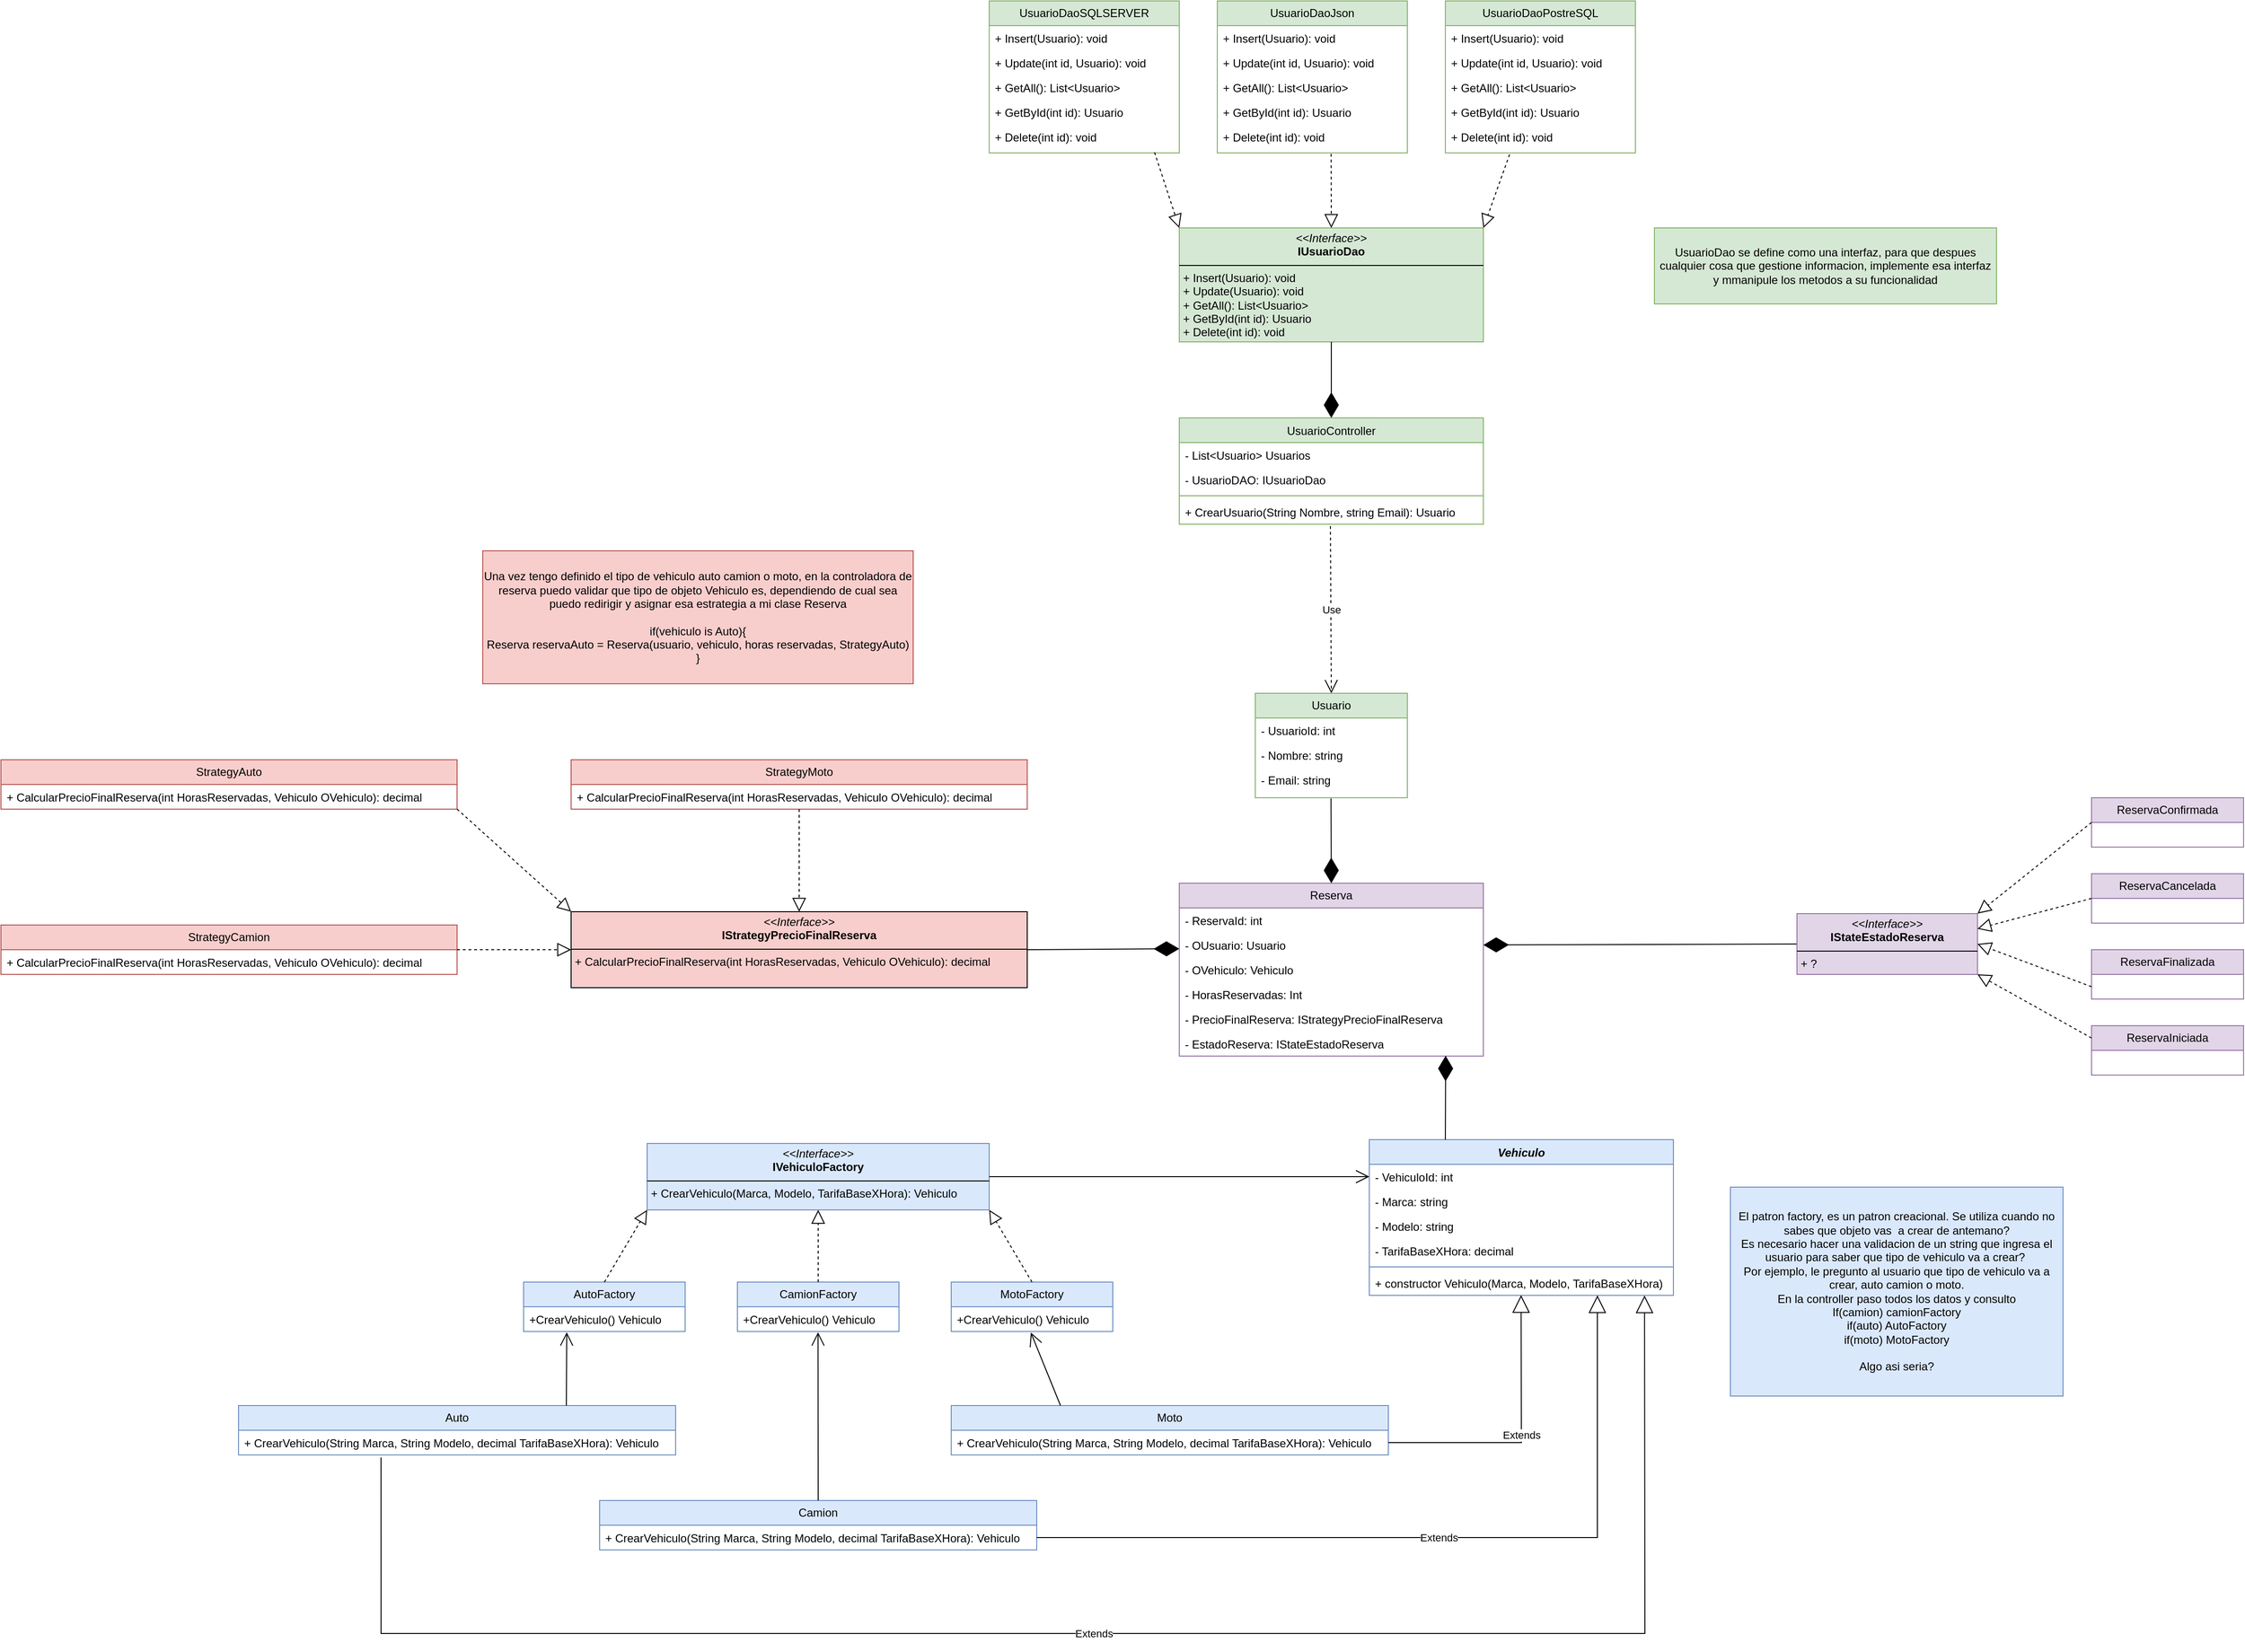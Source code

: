 <mxfile version="24.7.16">
  <diagram id="C5RBs43oDa-KdzZeNtuy" name="Page-1">
    <mxGraphModel dx="2967" dy="1873" grid="1" gridSize="10" guides="1" tooltips="1" connect="1" arrows="1" fold="1" page="1" pageScale="1" pageWidth="827" pageHeight="1169" math="0" shadow="0">
      <root>
        <mxCell id="WIyWlLk6GJQsqaUBKTNV-0" />
        <mxCell id="WIyWlLk6GJQsqaUBKTNV-1" parent="WIyWlLk6GJQsqaUBKTNV-0" />
        <mxCell id="m4PaVz9kTDVC2fhNwPpV-0" value="Usuario" style="swimlane;fontStyle=0;childLayout=stackLayout;horizontal=1;startSize=26;fillColor=#d5e8d4;horizontalStack=0;resizeParent=1;resizeParentMax=0;resizeLast=0;collapsible=1;marginBottom=0;whiteSpace=wrap;html=1;strokeColor=#82b366;" parent="WIyWlLk6GJQsqaUBKTNV-1" vertex="1">
          <mxGeometry x="400" y="90" width="160" height="110" as="geometry" />
        </mxCell>
        <mxCell id="m4PaVz9kTDVC2fhNwPpV-1" value="- UsuarioId: int" style="text;strokeColor=none;fillColor=none;align=left;verticalAlign=top;spacingLeft=4;spacingRight=4;overflow=hidden;rotatable=0;points=[[0,0.5],[1,0.5]];portConstraint=eastwest;whiteSpace=wrap;html=1;" parent="m4PaVz9kTDVC2fhNwPpV-0" vertex="1">
          <mxGeometry y="26" width="160" height="26" as="geometry" />
        </mxCell>
        <mxCell id="m4PaVz9kTDVC2fhNwPpV-2" value="- Nombre: string" style="text;strokeColor=none;fillColor=none;align=left;verticalAlign=top;spacingLeft=4;spacingRight=4;overflow=hidden;rotatable=0;points=[[0,0.5],[1,0.5]];portConstraint=eastwest;whiteSpace=wrap;html=1;" parent="m4PaVz9kTDVC2fhNwPpV-0" vertex="1">
          <mxGeometry y="52" width="160" height="26" as="geometry" />
        </mxCell>
        <mxCell id="m4PaVz9kTDVC2fhNwPpV-3" value="- Email: string" style="text;strokeColor=none;fillColor=none;align=left;verticalAlign=top;spacingLeft=4;spacingRight=4;overflow=hidden;rotatable=0;points=[[0,0.5],[1,0.5]];portConstraint=eastwest;whiteSpace=wrap;html=1;" parent="m4PaVz9kTDVC2fhNwPpV-0" vertex="1">
          <mxGeometry y="78" width="160" height="32" as="geometry" />
        </mxCell>
        <mxCell id="m4PaVz9kTDVC2fhNwPpV-4" value="Reserva" style="swimlane;fontStyle=0;childLayout=stackLayout;horizontal=1;startSize=26;fillColor=#e1d5e7;horizontalStack=0;resizeParent=1;resizeParentMax=0;resizeLast=0;collapsible=1;marginBottom=0;whiteSpace=wrap;html=1;strokeColor=#9673a6;" parent="WIyWlLk6GJQsqaUBKTNV-1" vertex="1">
          <mxGeometry x="320" y="290" width="320" height="182" as="geometry" />
        </mxCell>
        <mxCell id="m4PaVz9kTDVC2fhNwPpV-5" value="- ReservaId: int" style="text;strokeColor=none;fillColor=none;align=left;verticalAlign=top;spacingLeft=4;spacingRight=4;overflow=hidden;rotatable=0;points=[[0,0.5],[1,0.5]];portConstraint=eastwest;whiteSpace=wrap;html=1;" parent="m4PaVz9kTDVC2fhNwPpV-4" vertex="1">
          <mxGeometry y="26" width="320" height="26" as="geometry" />
        </mxCell>
        <mxCell id="m4PaVz9kTDVC2fhNwPpV-7" value="- OUsuario: Usuario" style="text;strokeColor=none;fillColor=none;align=left;verticalAlign=top;spacingLeft=4;spacingRight=4;overflow=hidden;rotatable=0;points=[[0,0.5],[1,0.5]];portConstraint=eastwest;whiteSpace=wrap;html=1;" parent="m4PaVz9kTDVC2fhNwPpV-4" vertex="1">
          <mxGeometry y="52" width="320" height="26" as="geometry" />
        </mxCell>
        <mxCell id="m4PaVz9kTDVC2fhNwPpV-6" value="- OVehiculo: Vehiculo" style="text;strokeColor=none;fillColor=none;align=left;verticalAlign=top;spacingLeft=4;spacingRight=4;overflow=hidden;rotatable=0;points=[[0,0.5],[1,0.5]];portConstraint=eastwest;whiteSpace=wrap;html=1;" parent="m4PaVz9kTDVC2fhNwPpV-4" vertex="1">
          <mxGeometry y="78" width="320" height="26" as="geometry" />
        </mxCell>
        <mxCell id="m4PaVz9kTDVC2fhNwPpV-25" value="- HorasReservadas: Int" style="text;strokeColor=none;fillColor=none;align=left;verticalAlign=top;spacingLeft=4;spacingRight=4;overflow=hidden;rotatable=0;points=[[0,0.5],[1,0.5]];portConstraint=eastwest;whiteSpace=wrap;html=1;" parent="m4PaVz9kTDVC2fhNwPpV-4" vertex="1">
          <mxGeometry y="104" width="320" height="26" as="geometry" />
        </mxCell>
        <mxCell id="m4PaVz9kTDVC2fhNwPpV-8" value="- PrecioFinalReserva: IStrategyPrecioFinalReserva" style="text;strokeColor=none;fillColor=none;align=left;verticalAlign=top;spacingLeft=4;spacingRight=4;overflow=hidden;rotatable=0;points=[[0,0.5],[1,0.5]];portConstraint=eastwest;whiteSpace=wrap;html=1;" parent="m4PaVz9kTDVC2fhNwPpV-4" vertex="1">
          <mxGeometry y="130" width="320" height="26" as="geometry" />
        </mxCell>
        <mxCell id="m4PaVz9kTDVC2fhNwPpV-9" value="- EstadoReserva: IStateEstadoReserva" style="text;strokeColor=none;fillColor=none;align=left;verticalAlign=top;spacingLeft=4;spacingRight=4;overflow=hidden;rotatable=0;points=[[0,0.5],[1,0.5]];portConstraint=eastwest;whiteSpace=wrap;html=1;" parent="m4PaVz9kTDVC2fhNwPpV-4" vertex="1">
          <mxGeometry y="156" width="320" height="26" as="geometry" />
        </mxCell>
        <mxCell id="m4PaVz9kTDVC2fhNwPpV-10" value="" style="endArrow=diamondThin;endFill=1;endSize=24;html=1;rounded=0;entryX=0.5;entryY=0;entryDx=0;entryDy=0;exitX=0.498;exitY=1.023;exitDx=0;exitDy=0;exitPerimeter=0;" parent="WIyWlLk6GJQsqaUBKTNV-1" source="m4PaVz9kTDVC2fhNwPpV-3" target="m4PaVz9kTDVC2fhNwPpV-4" edge="1">
          <mxGeometry width="160" relative="1" as="geometry">
            <mxPoint x="130" y="210" as="sourcePoint" />
            <mxPoint x="290" y="210" as="targetPoint" />
          </mxGeometry>
        </mxCell>
        <mxCell id="m4PaVz9kTDVC2fhNwPpV-11" value="&lt;p style=&quot;margin:0px;margin-top:4px;text-align:center;&quot;&gt;&lt;i&gt;&amp;lt;&amp;lt;Interface&amp;gt;&amp;gt;&lt;/i&gt;&lt;br&gt;&lt;b&gt;IStrategyPrecioFinalReserva&lt;/b&gt;&lt;/p&gt;&lt;hr size=&quot;1&quot; style=&quot;border-style:solid;&quot;&gt;&lt;p style=&quot;margin:0px;margin-left:4px;&quot;&gt;+ CalcularPrecioFinalReserva(int HorasReservadas, Vehiculo OVehiculo): decimal&lt;/p&gt;" style="verticalAlign=top;align=left;overflow=fill;html=1;whiteSpace=wrap;fillColor=#F8CECC;strokeColor=default;shadow=0;gradientColor=none;fillStyle=auto;" parent="WIyWlLk6GJQsqaUBKTNV-1" vertex="1">
          <mxGeometry x="-320" y="320" width="480" height="80" as="geometry" />
        </mxCell>
        <mxCell id="m4PaVz9kTDVC2fhNwPpV-12" value="" style="endArrow=diamondThin;endFill=1;endSize=24;html=1;rounded=0;entryX=0;entryY=0.654;entryDx=0;entryDy=0;entryPerimeter=0;exitX=1;exitY=0.5;exitDx=0;exitDy=0;" parent="WIyWlLk6GJQsqaUBKTNV-1" source="m4PaVz9kTDVC2fhNwPpV-11" target="m4PaVz9kTDVC2fhNwPpV-7" edge="1">
          <mxGeometry width="160" relative="1" as="geometry">
            <mxPoint x="170" y="370" as="sourcePoint" />
            <mxPoint x="210" y="355" as="targetPoint" />
          </mxGeometry>
        </mxCell>
        <mxCell id="m4PaVz9kTDVC2fhNwPpV-14" value="StrategyMoto" style="swimlane;fontStyle=0;childLayout=stackLayout;horizontal=1;startSize=26;fillColor=#f8cecc;horizontalStack=0;resizeParent=1;resizeParentMax=0;resizeLast=0;collapsible=1;marginBottom=0;whiteSpace=wrap;html=1;strokeColor=#b85450;" parent="WIyWlLk6GJQsqaUBKTNV-1" vertex="1">
          <mxGeometry x="-320" y="160" width="480" height="52" as="geometry" />
        </mxCell>
        <mxCell id="m4PaVz9kTDVC2fhNwPpV-15" value="+ CalcularPrecioFinalReserva(int HorasReservadas, Vehiculo OVehiculo): decimal" style="text;strokeColor=none;fillColor=none;align=left;verticalAlign=top;spacingLeft=4;spacingRight=4;overflow=hidden;rotatable=0;points=[[0,0.5],[1,0.5]];portConstraint=eastwest;whiteSpace=wrap;html=1;" parent="m4PaVz9kTDVC2fhNwPpV-14" vertex="1">
          <mxGeometry y="26" width="480" height="26" as="geometry" />
        </mxCell>
        <mxCell id="m4PaVz9kTDVC2fhNwPpV-18" value="StrategyAuto" style="swimlane;fontStyle=0;childLayout=stackLayout;horizontal=1;startSize=26;fillColor=#f8cecc;horizontalStack=0;resizeParent=1;resizeParentMax=0;resizeLast=0;collapsible=1;marginBottom=0;whiteSpace=wrap;html=1;strokeColor=#b85450;" parent="WIyWlLk6GJQsqaUBKTNV-1" vertex="1">
          <mxGeometry x="-920" y="160" width="480" height="52" as="geometry" />
        </mxCell>
        <mxCell id="m4PaVz9kTDVC2fhNwPpV-19" value="+ CalcularPrecioFinalReserva(int HorasReservadas, Vehiculo OVehiculo): decimal" style="text;strokeColor=none;fillColor=none;align=left;verticalAlign=top;spacingLeft=4;spacingRight=4;overflow=hidden;rotatable=0;points=[[0,0.5],[1,0.5]];portConstraint=eastwest;whiteSpace=wrap;html=1;" parent="m4PaVz9kTDVC2fhNwPpV-18" vertex="1">
          <mxGeometry y="26" width="480" height="26" as="geometry" />
        </mxCell>
        <mxCell id="m4PaVz9kTDVC2fhNwPpV-20" value="StrategyCamion" style="swimlane;fontStyle=0;childLayout=stackLayout;horizontal=1;startSize=26;fillColor=#f8cecc;horizontalStack=0;resizeParent=1;resizeParentMax=0;resizeLast=0;collapsible=1;marginBottom=0;whiteSpace=wrap;html=1;strokeColor=#b85450;" parent="WIyWlLk6GJQsqaUBKTNV-1" vertex="1">
          <mxGeometry x="-920" y="334" width="480" height="52" as="geometry" />
        </mxCell>
        <mxCell id="m4PaVz9kTDVC2fhNwPpV-21" value="+ CalcularPrecioFinalReserva(int HorasReservadas, Vehiculo OVehiculo): decimal" style="text;strokeColor=none;fillColor=none;align=left;verticalAlign=top;spacingLeft=4;spacingRight=4;overflow=hidden;rotatable=0;points=[[0,0.5],[1,0.5]];portConstraint=eastwest;whiteSpace=wrap;html=1;" parent="m4PaVz9kTDVC2fhNwPpV-20" vertex="1">
          <mxGeometry y="26" width="480" height="26" as="geometry" />
        </mxCell>
        <mxCell id="m4PaVz9kTDVC2fhNwPpV-22" value="" style="endArrow=block;dashed=1;endFill=0;endSize=12;html=1;rounded=0;exitX=1;exitY=0.5;exitDx=0;exitDy=0;entryX=0;entryY=0.5;entryDx=0;entryDy=0;" parent="WIyWlLk6GJQsqaUBKTNV-1" source="m4PaVz9kTDVC2fhNwPpV-20" target="m4PaVz9kTDVC2fhNwPpV-11" edge="1">
          <mxGeometry width="160" relative="1" as="geometry">
            <mxPoint x="-560" y="470" as="sourcePoint" />
            <mxPoint x="-400" y="470" as="targetPoint" />
          </mxGeometry>
        </mxCell>
        <mxCell id="m4PaVz9kTDVC2fhNwPpV-23" value="" style="endArrow=block;dashed=1;endFill=0;endSize=12;html=1;rounded=0;exitX=1;exitY=1;exitDx=0;exitDy=0;entryX=0;entryY=0;entryDx=0;entryDy=0;" parent="WIyWlLk6GJQsqaUBKTNV-1" source="m4PaVz9kTDVC2fhNwPpV-18" target="m4PaVz9kTDVC2fhNwPpV-11" edge="1">
          <mxGeometry width="160" relative="1" as="geometry">
            <mxPoint x="-473" y="250" as="sourcePoint" />
            <mxPoint x="-353" y="250" as="targetPoint" />
          </mxGeometry>
        </mxCell>
        <mxCell id="m4PaVz9kTDVC2fhNwPpV-24" value="" style="endArrow=block;dashed=1;endFill=0;endSize=12;html=1;rounded=0;exitX=0.5;exitY=1;exitDx=0;exitDy=0;entryX=0.5;entryY=0;entryDx=0;entryDy=0;" parent="WIyWlLk6GJQsqaUBKTNV-1" source="m4PaVz9kTDVC2fhNwPpV-14" target="m4PaVz9kTDVC2fhNwPpV-11" edge="1">
          <mxGeometry width="160" relative="1" as="geometry">
            <mxPoint x="-230" y="270" as="sourcePoint" />
            <mxPoint x="-110" y="270" as="targetPoint" />
          </mxGeometry>
        </mxCell>
        <mxCell id="m4PaVz9kTDVC2fhNwPpV-26" value="&lt;i&gt;Vehiculo&lt;/i&gt;" style="swimlane;fontStyle=1;align=center;verticalAlign=top;childLayout=stackLayout;horizontal=1;startSize=26;horizontalStack=0;resizeParent=1;resizeParentMax=0;resizeLast=0;collapsible=1;marginBottom=0;whiteSpace=wrap;html=1;fillColor=#dae8fc;strokeColor=#6c8ebf;" parent="WIyWlLk6GJQsqaUBKTNV-1" vertex="1">
          <mxGeometry x="520" y="560" width="320" height="164" as="geometry" />
        </mxCell>
        <mxCell id="m4PaVz9kTDVC2fhNwPpV-27" value="- VehiculoId: int" style="text;strokeColor=none;fillColor=none;align=left;verticalAlign=top;spacingLeft=4;spacingRight=4;overflow=hidden;rotatable=0;points=[[0,0.5],[1,0.5]];portConstraint=eastwest;whiteSpace=wrap;html=1;" parent="m4PaVz9kTDVC2fhNwPpV-26" vertex="1">
          <mxGeometry y="26" width="320" height="26" as="geometry" />
        </mxCell>
        <mxCell id="m4PaVz9kTDVC2fhNwPpV-30" value="- Marca: string" style="text;strokeColor=none;fillColor=none;align=left;verticalAlign=top;spacingLeft=4;spacingRight=4;overflow=hidden;rotatable=0;points=[[0,0.5],[1,0.5]];portConstraint=eastwest;whiteSpace=wrap;html=1;" parent="m4PaVz9kTDVC2fhNwPpV-26" vertex="1">
          <mxGeometry y="52" width="320" height="26" as="geometry" />
        </mxCell>
        <mxCell id="m4PaVz9kTDVC2fhNwPpV-31" value="- Modelo: string" style="text;strokeColor=none;fillColor=none;align=left;verticalAlign=top;spacingLeft=4;spacingRight=4;overflow=hidden;rotatable=0;points=[[0,0.5],[1,0.5]];portConstraint=eastwest;whiteSpace=wrap;html=1;" parent="m4PaVz9kTDVC2fhNwPpV-26" vertex="1">
          <mxGeometry y="78" width="320" height="26" as="geometry" />
        </mxCell>
        <mxCell id="m4PaVz9kTDVC2fhNwPpV-32" value="- TarifaBaseXHora: decimal" style="text;strokeColor=none;fillColor=none;align=left;verticalAlign=top;spacingLeft=4;spacingRight=4;overflow=hidden;rotatable=0;points=[[0,0.5],[1,0.5]];portConstraint=eastwest;whiteSpace=wrap;html=1;" parent="m4PaVz9kTDVC2fhNwPpV-26" vertex="1">
          <mxGeometry y="104" width="320" height="26" as="geometry" />
        </mxCell>
        <mxCell id="m4PaVz9kTDVC2fhNwPpV-28" value="" style="line;strokeWidth=1;fillColor=none;align=left;verticalAlign=middle;spacingTop=-1;spacingLeft=3;spacingRight=3;rotatable=0;labelPosition=right;points=[];portConstraint=eastwest;strokeColor=inherit;" parent="m4PaVz9kTDVC2fhNwPpV-26" vertex="1">
          <mxGeometry y="130" width="320" height="8" as="geometry" />
        </mxCell>
        <mxCell id="m4PaVz9kTDVC2fhNwPpV-29" value="+ constructor Vehiculo(Marca, Modelo, TarifaBaseXHora)" style="text;strokeColor=none;fillColor=none;align=left;verticalAlign=top;spacingLeft=4;spacingRight=4;overflow=hidden;rotatable=0;points=[[0,0.5],[1,0.5]];portConstraint=eastwest;whiteSpace=wrap;html=1;" parent="m4PaVz9kTDVC2fhNwPpV-26" vertex="1">
          <mxGeometry y="138" width="320" height="26" as="geometry" />
        </mxCell>
        <mxCell id="m4PaVz9kTDVC2fhNwPpV-33" value="&lt;p style=&quot;margin:0px;margin-top:4px;text-align:center;&quot;&gt;&lt;i&gt;&amp;lt;&amp;lt;Interface&amp;gt;&amp;gt;&lt;/i&gt;&lt;br&gt;&lt;b&gt;IVehiculoFactory&lt;/b&gt;&lt;/p&gt;&lt;hr size=&quot;1&quot; style=&quot;border-style:solid;&quot;&gt;&lt;p style=&quot;margin:0px;margin-left:4px;&quot;&gt;&lt;/p&gt;&lt;p style=&quot;margin:0px;margin-left:4px;&quot;&gt;+ CrearVehiculo(Marca, Modelo, TarifaBaseXHora): Vehiculo&lt;/p&gt;" style="verticalAlign=top;align=left;overflow=fill;html=1;whiteSpace=wrap;fillColor=#dae8fc;strokeColor=#6c8ebf;" parent="WIyWlLk6GJQsqaUBKTNV-1" vertex="1">
          <mxGeometry x="-240" y="564" width="360" height="70" as="geometry" />
        </mxCell>
        <mxCell id="m4PaVz9kTDVC2fhNwPpV-34" value="" style="endArrow=open;endFill=1;endSize=12;html=1;rounded=0;exitX=1;exitY=0.5;exitDx=0;exitDy=0;entryX=0;entryY=0.5;entryDx=0;entryDy=0;" parent="WIyWlLk6GJQsqaUBKTNV-1" source="m4PaVz9kTDVC2fhNwPpV-33" target="m4PaVz9kTDVC2fhNwPpV-27" edge="1">
          <mxGeometry width="160" relative="1" as="geometry">
            <mxPoint x="130" y="600" as="sourcePoint" />
            <mxPoint x="290" y="600" as="targetPoint" />
          </mxGeometry>
        </mxCell>
        <mxCell id="m4PaVz9kTDVC2fhNwPpV-35" value="AutoFactory" style="swimlane;fontStyle=0;childLayout=stackLayout;horizontal=1;startSize=26;fillColor=#dae8fc;horizontalStack=0;resizeParent=1;resizeParentMax=0;resizeLast=0;collapsible=1;marginBottom=0;whiteSpace=wrap;html=1;strokeColor=#6c8ebf;" parent="WIyWlLk6GJQsqaUBKTNV-1" vertex="1">
          <mxGeometry x="-370" y="710" width="170" height="52" as="geometry" />
        </mxCell>
        <mxCell id="m4PaVz9kTDVC2fhNwPpV-36" value="+CrearVehiculo() Vehiculo" style="text;strokeColor=none;fillColor=none;align=left;verticalAlign=top;spacingLeft=4;spacingRight=4;overflow=hidden;rotatable=0;points=[[0,0.5],[1,0.5]];portConstraint=eastwest;whiteSpace=wrap;html=1;" parent="m4PaVz9kTDVC2fhNwPpV-35" vertex="1">
          <mxGeometry y="26" width="170" height="26" as="geometry" />
        </mxCell>
        <mxCell id="m4PaVz9kTDVC2fhNwPpV-39" value="CamionFactory" style="swimlane;fontStyle=0;childLayout=stackLayout;horizontal=1;startSize=26;fillColor=#dae8fc;horizontalStack=0;resizeParent=1;resizeParentMax=0;resizeLast=0;collapsible=1;marginBottom=0;whiteSpace=wrap;html=1;strokeColor=#6c8ebf;" parent="WIyWlLk6GJQsqaUBKTNV-1" vertex="1">
          <mxGeometry x="-145" y="710" width="170" height="52" as="geometry" />
        </mxCell>
        <mxCell id="m4PaVz9kTDVC2fhNwPpV-40" value="+CrearVehiculo() Vehiculo" style="text;strokeColor=none;fillColor=none;align=left;verticalAlign=top;spacingLeft=4;spacingRight=4;overflow=hidden;rotatable=0;points=[[0,0.5],[1,0.5]];portConstraint=eastwest;whiteSpace=wrap;html=1;" parent="m4PaVz9kTDVC2fhNwPpV-39" vertex="1">
          <mxGeometry y="26" width="170" height="26" as="geometry" />
        </mxCell>
        <mxCell id="m4PaVz9kTDVC2fhNwPpV-41" value="MotoFactory" style="swimlane;fontStyle=0;childLayout=stackLayout;horizontal=1;startSize=26;fillColor=#dae8fc;horizontalStack=0;resizeParent=1;resizeParentMax=0;resizeLast=0;collapsible=1;marginBottom=0;whiteSpace=wrap;html=1;strokeColor=#6c8ebf;" parent="WIyWlLk6GJQsqaUBKTNV-1" vertex="1">
          <mxGeometry x="80" y="710" width="170" height="52" as="geometry" />
        </mxCell>
        <mxCell id="m4PaVz9kTDVC2fhNwPpV-42" value="+CrearVehiculo() Vehiculo" style="text;strokeColor=none;fillColor=none;align=left;verticalAlign=top;spacingLeft=4;spacingRight=4;overflow=hidden;rotatable=0;points=[[0,0.5],[1,0.5]];portConstraint=eastwest;whiteSpace=wrap;html=1;" parent="m4PaVz9kTDVC2fhNwPpV-41" vertex="1">
          <mxGeometry y="26" width="170" height="26" as="geometry" />
        </mxCell>
        <mxCell id="m4PaVz9kTDVC2fhNwPpV-43" value="" style="endArrow=block;dashed=1;endFill=0;endSize=12;html=1;rounded=0;exitX=0.5;exitY=0;exitDx=0;exitDy=0;entryX=0;entryY=1;entryDx=0;entryDy=0;" parent="WIyWlLk6GJQsqaUBKTNV-1" source="m4PaVz9kTDVC2fhNwPpV-35" target="m4PaVz9kTDVC2fhNwPpV-33" edge="1">
          <mxGeometry width="160" relative="1" as="geometry">
            <mxPoint x="-440" y="610" as="sourcePoint" />
            <mxPoint x="-280" y="610" as="targetPoint" />
          </mxGeometry>
        </mxCell>
        <mxCell id="m4PaVz9kTDVC2fhNwPpV-44" value="" style="endArrow=block;dashed=1;endFill=0;endSize=12;html=1;rounded=0;exitX=0.5;exitY=0;exitDx=0;exitDy=0;entryX=0.5;entryY=1;entryDx=0;entryDy=0;" parent="WIyWlLk6GJQsqaUBKTNV-1" source="m4PaVz9kTDVC2fhNwPpV-39" target="m4PaVz9kTDVC2fhNwPpV-33" edge="1">
          <mxGeometry width="160" relative="1" as="geometry">
            <mxPoint x="-82.5" y="724" as="sourcePoint" />
            <mxPoint x="-37.5" y="648" as="targetPoint" />
          </mxGeometry>
        </mxCell>
        <mxCell id="m4PaVz9kTDVC2fhNwPpV-45" value="" style="endArrow=block;dashed=1;endFill=0;endSize=12;html=1;rounded=0;exitX=0.5;exitY=0;exitDx=0;exitDy=0;entryX=1;entryY=1;entryDx=0;entryDy=0;" parent="WIyWlLk6GJQsqaUBKTNV-1" source="m4PaVz9kTDVC2fhNwPpV-41" target="m4PaVz9kTDVC2fhNwPpV-33" edge="1">
          <mxGeometry width="160" relative="1" as="geometry">
            <mxPoint x="85" y="716" as="sourcePoint" />
            <mxPoint x="80" y="640" as="targetPoint" />
          </mxGeometry>
        </mxCell>
        <mxCell id="m4PaVz9kTDVC2fhNwPpV-46" value="Auto" style="swimlane;fontStyle=0;childLayout=stackLayout;horizontal=1;startSize=26;fillColor=#dae8fc;horizontalStack=0;resizeParent=1;resizeParentMax=0;resizeLast=0;collapsible=1;marginBottom=0;whiteSpace=wrap;html=1;strokeColor=#6c8ebf;" parent="WIyWlLk6GJQsqaUBKTNV-1" vertex="1">
          <mxGeometry x="-670" y="840" width="460" height="52" as="geometry" />
        </mxCell>
        <mxCell id="m4PaVz9kTDVC2fhNwPpV-47" value="+ CrearVehiculo(String Marca, String Modelo, decimal TarifaBaseXHora): Vehiculo" style="text;strokeColor=none;fillColor=none;align=left;verticalAlign=top;spacingLeft=4;spacingRight=4;overflow=hidden;rotatable=0;points=[[0,0.5],[1,0.5]];portConstraint=eastwest;whiteSpace=wrap;html=1;" parent="m4PaVz9kTDVC2fhNwPpV-46" vertex="1">
          <mxGeometry y="26" width="460" height="26" as="geometry" />
        </mxCell>
        <mxCell id="m4PaVz9kTDVC2fhNwPpV-58" value="Camion" style="swimlane;fontStyle=0;childLayout=stackLayout;horizontal=1;startSize=26;fillColor=#dae8fc;horizontalStack=0;resizeParent=1;resizeParentMax=0;resizeLast=0;collapsible=1;marginBottom=0;whiteSpace=wrap;html=1;strokeColor=#6c8ebf;" parent="WIyWlLk6GJQsqaUBKTNV-1" vertex="1">
          <mxGeometry x="-290" y="940" width="460" height="52" as="geometry" />
        </mxCell>
        <mxCell id="m4PaVz9kTDVC2fhNwPpV-59" value="+ CrearVehiculo(String Marca, String Modelo, decimal TarifaBaseXHora): Vehiculo" style="text;strokeColor=none;fillColor=none;align=left;verticalAlign=top;spacingLeft=4;spacingRight=4;overflow=hidden;rotatable=0;points=[[0,0.5],[1,0.5]];portConstraint=eastwest;whiteSpace=wrap;html=1;" parent="m4PaVz9kTDVC2fhNwPpV-58" vertex="1">
          <mxGeometry y="26" width="460" height="26" as="geometry" />
        </mxCell>
        <mxCell id="m4PaVz9kTDVC2fhNwPpV-60" value="Moto" style="swimlane;fontStyle=0;childLayout=stackLayout;horizontal=1;startSize=26;fillColor=#dae8fc;horizontalStack=0;resizeParent=1;resizeParentMax=0;resizeLast=0;collapsible=1;marginBottom=0;whiteSpace=wrap;html=1;strokeColor=#6c8ebf;" parent="WIyWlLk6GJQsqaUBKTNV-1" vertex="1">
          <mxGeometry x="80" y="840" width="460" height="52" as="geometry" />
        </mxCell>
        <mxCell id="m4PaVz9kTDVC2fhNwPpV-61" value="+ CrearVehiculo(String Marca, String Modelo, decimal TarifaBaseXHora): Vehiculo" style="text;strokeColor=none;fillColor=none;align=left;verticalAlign=top;spacingLeft=4;spacingRight=4;overflow=hidden;rotatable=0;points=[[0,0.5],[1,0.5]];portConstraint=eastwest;whiteSpace=wrap;html=1;" parent="m4PaVz9kTDVC2fhNwPpV-60" vertex="1">
          <mxGeometry y="26" width="460" height="26" as="geometry" />
        </mxCell>
        <mxCell id="m4PaVz9kTDVC2fhNwPpV-62" value="" style="endArrow=open;endFill=1;endSize=12;html=1;rounded=0;exitX=0.75;exitY=0;exitDx=0;exitDy=0;entryX=0.267;entryY=1.032;entryDx=0;entryDy=0;entryPerimeter=0;" parent="WIyWlLk6GJQsqaUBKTNV-1" source="m4PaVz9kTDVC2fhNwPpV-46" target="m4PaVz9kTDVC2fhNwPpV-36" edge="1">
          <mxGeometry width="160" relative="1" as="geometry">
            <mxPoint x="-210" y="800" as="sourcePoint" />
            <mxPoint x="-290" y="770" as="targetPoint" />
          </mxGeometry>
        </mxCell>
        <mxCell id="m4PaVz9kTDVC2fhNwPpV-63" value="" style="endArrow=open;endFill=1;endSize=12;html=1;rounded=0;exitX=0.5;exitY=0;exitDx=0;exitDy=0;entryX=0.499;entryY=1.032;entryDx=0;entryDy=0;entryPerimeter=0;" parent="WIyWlLk6GJQsqaUBKTNV-1" source="m4PaVz9kTDVC2fhNwPpV-58" target="m4PaVz9kTDVC2fhNwPpV-40" edge="1">
          <mxGeometry width="160" relative="1" as="geometry">
            <mxPoint x="-80" y="857" as="sourcePoint" />
            <mxPoint x="-80" y="780" as="targetPoint" />
          </mxGeometry>
        </mxCell>
        <mxCell id="m4PaVz9kTDVC2fhNwPpV-64" value="" style="endArrow=open;endFill=1;endSize=12;html=1;rounded=0;entryX=0.493;entryY=1.044;entryDx=0;entryDy=0;entryPerimeter=0;exitX=0.25;exitY=0;exitDx=0;exitDy=0;" parent="WIyWlLk6GJQsqaUBKTNV-1" source="m4PaVz9kTDVC2fhNwPpV-60" target="m4PaVz9kTDVC2fhNwPpV-42" edge="1">
          <mxGeometry width="160" relative="1" as="geometry">
            <mxPoint x="60" y="870" as="sourcePoint" />
            <mxPoint x="60" y="762" as="targetPoint" />
          </mxGeometry>
        </mxCell>
        <mxCell id="m4PaVz9kTDVC2fhNwPpV-65" value="Extends" style="endArrow=block;endSize=16;endFill=0;html=1;rounded=0;entryX=0.499;entryY=0.992;entryDx=0;entryDy=0;entryPerimeter=0;exitX=1;exitY=0.5;exitDx=0;exitDy=0;" parent="WIyWlLk6GJQsqaUBKTNV-1" source="m4PaVz9kTDVC2fhNwPpV-61" target="m4PaVz9kTDVC2fhNwPpV-29" edge="1">
          <mxGeometry x="0.001" width="160" relative="1" as="geometry">
            <mxPoint x="500" y="1010" as="sourcePoint" />
            <mxPoint x="660" y="1010" as="targetPoint" />
            <Array as="points">
              <mxPoint x="680" y="879" />
            </Array>
            <mxPoint as="offset" />
          </mxGeometry>
        </mxCell>
        <mxCell id="m4PaVz9kTDVC2fhNwPpV-66" value="Extends" style="endArrow=block;endSize=16;endFill=0;html=1;rounded=0;entryX=0.5;entryY=1.162;entryDx=0;entryDy=0;entryPerimeter=0;exitX=1;exitY=0.5;exitDx=0;exitDy=0;" parent="WIyWlLk6GJQsqaUBKTNV-1" source="m4PaVz9kTDVC2fhNwPpV-59" edge="1">
          <mxGeometry width="160" relative="1" as="geometry">
            <mxPoint x="620" y="875" as="sourcePoint" />
            <mxPoint x="760" y="724" as="targetPoint" />
            <Array as="points">
              <mxPoint x="760" y="979" />
            </Array>
          </mxGeometry>
        </mxCell>
        <mxCell id="m4PaVz9kTDVC2fhNwPpV-67" value="Extends" style="endArrow=block;endSize=16;endFill=0;html=1;rounded=0;entryX=0.905;entryY=1.005;entryDx=0;entryDy=0;entryPerimeter=0;exitX=0.326;exitY=1.1;exitDx=0;exitDy=0;exitPerimeter=0;" parent="WIyWlLk6GJQsqaUBKTNV-1" source="m4PaVz9kTDVC2fhNwPpV-47" target="m4PaVz9kTDVC2fhNwPpV-29" edge="1">
          <mxGeometry width="160" relative="1" as="geometry">
            <mxPoint x="-70" y="1080" as="sourcePoint" />
            <mxPoint x="810" y="760" as="targetPoint" />
            <Array as="points">
              <mxPoint x="-520" y="1080" />
              <mxPoint x="810" y="1080" />
            </Array>
          </mxGeometry>
        </mxCell>
        <mxCell id="m4PaVz9kTDVC2fhNwPpV-68" value="" style="endArrow=diamondThin;endFill=1;endSize=24;html=1;rounded=0;entryX=1;entryY=0.5;entryDx=0;entryDy=0;exitX=0;exitY=0.5;exitDx=0;exitDy=0;" parent="WIyWlLk6GJQsqaUBKTNV-1" source="m4PaVz9kTDVC2fhNwPpV-69" target="m4PaVz9kTDVC2fhNwPpV-7" edge="1">
          <mxGeometry width="160" relative="1" as="geometry">
            <mxPoint x="960" y="355" as="sourcePoint" />
            <mxPoint x="950" y="370" as="targetPoint" />
          </mxGeometry>
        </mxCell>
        <mxCell id="m4PaVz9kTDVC2fhNwPpV-69" value="&lt;p style=&quot;margin:0px;margin-top:4px;text-align:center;&quot;&gt;&lt;i&gt;&amp;lt;&amp;lt;Interface&amp;gt;&amp;gt;&lt;/i&gt;&lt;br&gt;&lt;b&gt;IStateEstadoReserva&lt;/b&gt;&lt;/p&gt;&lt;hr size=&quot;1&quot; style=&quot;border-style:solid;&quot;&gt;&lt;p style=&quot;margin:0px;margin-left:4px;&quot;&gt;+ ?&lt;/p&gt;" style="verticalAlign=top;align=left;overflow=fill;html=1;whiteSpace=wrap;fillColor=#e1d5e7;strokeColor=#9673a6;" parent="WIyWlLk6GJQsqaUBKTNV-1" vertex="1">
          <mxGeometry x="970" y="322" width="190" height="64" as="geometry" />
        </mxCell>
        <mxCell id="m4PaVz9kTDVC2fhNwPpV-70" value="ReservaConfirmada" style="swimlane;fontStyle=0;childLayout=stackLayout;horizontal=1;startSize=26;fillColor=#e1d5e7;horizontalStack=0;resizeParent=1;resizeParentMax=0;resizeLast=0;collapsible=1;marginBottom=0;whiteSpace=wrap;html=1;strokeColor=#9673a6;" parent="WIyWlLk6GJQsqaUBKTNV-1" vertex="1">
          <mxGeometry x="1280" y="200" width="160" height="52" as="geometry" />
        </mxCell>
        <mxCell id="m4PaVz9kTDVC2fhNwPpV-74" value="ReservaCancelada" style="swimlane;fontStyle=0;childLayout=stackLayout;horizontal=1;startSize=26;fillColor=#e1d5e7;horizontalStack=0;resizeParent=1;resizeParentMax=0;resizeLast=0;collapsible=1;marginBottom=0;whiteSpace=wrap;html=1;strokeColor=#9673a6;" parent="WIyWlLk6GJQsqaUBKTNV-1" vertex="1">
          <mxGeometry x="1280" y="280" width="160" height="52" as="geometry" />
        </mxCell>
        <mxCell id="m4PaVz9kTDVC2fhNwPpV-75" value="ReservaFinalizada" style="swimlane;fontStyle=0;childLayout=stackLayout;horizontal=1;startSize=26;fillColor=#e1d5e7;horizontalStack=0;resizeParent=1;resizeParentMax=0;resizeLast=0;collapsible=1;marginBottom=0;whiteSpace=wrap;html=1;strokeColor=#9673a6;" parent="WIyWlLk6GJQsqaUBKTNV-1" vertex="1">
          <mxGeometry x="1280" y="360" width="160" height="52" as="geometry" />
        </mxCell>
        <mxCell id="m4PaVz9kTDVC2fhNwPpV-76" value="ReservaIniciada" style="swimlane;fontStyle=0;childLayout=stackLayout;horizontal=1;startSize=26;fillColor=#e1d5e7;horizontalStack=0;resizeParent=1;resizeParentMax=0;resizeLast=0;collapsible=1;marginBottom=0;whiteSpace=wrap;html=1;strokeColor=#9673a6;" parent="WIyWlLk6GJQsqaUBKTNV-1" vertex="1">
          <mxGeometry x="1280" y="440" width="160" height="52" as="geometry" />
        </mxCell>
        <mxCell id="m4PaVz9kTDVC2fhNwPpV-77" value="" style="endArrow=block;dashed=1;endFill=0;endSize=12;html=1;rounded=0;exitX=0;exitY=0.25;exitDx=0;exitDy=0;entryX=1;entryY=1;entryDx=0;entryDy=0;" parent="WIyWlLk6GJQsqaUBKTNV-1" source="m4PaVz9kTDVC2fhNwPpV-76" target="m4PaVz9kTDVC2fhNwPpV-69" edge="1">
          <mxGeometry width="160" relative="1" as="geometry">
            <mxPoint x="1050" y="490" as="sourcePoint" />
            <mxPoint x="1210" y="490" as="targetPoint" />
          </mxGeometry>
        </mxCell>
        <mxCell id="m4PaVz9kTDVC2fhNwPpV-78" value="" style="endArrow=block;dashed=1;endFill=0;endSize=12;html=1;rounded=0;exitX=0;exitY=0.5;exitDx=0;exitDy=0;entryX=1;entryY=0;entryDx=0;entryDy=0;" parent="WIyWlLk6GJQsqaUBKTNV-1" source="m4PaVz9kTDVC2fhNwPpV-70" target="m4PaVz9kTDVC2fhNwPpV-69" edge="1">
          <mxGeometry width="160" relative="1" as="geometry">
            <mxPoint x="1230" y="307" as="sourcePoint" />
            <mxPoint x="1110" y="240" as="targetPoint" />
          </mxGeometry>
        </mxCell>
        <mxCell id="m4PaVz9kTDVC2fhNwPpV-79" value="" style="endArrow=block;dashed=1;endFill=0;endSize=12;html=1;rounded=0;exitX=0;exitY=0.5;exitDx=0;exitDy=0;entryX=1;entryY=0.25;entryDx=0;entryDy=0;" parent="WIyWlLk6GJQsqaUBKTNV-1" source="m4PaVz9kTDVC2fhNwPpV-74" target="m4PaVz9kTDVC2fhNwPpV-69" edge="1">
          <mxGeometry width="160" relative="1" as="geometry">
            <mxPoint x="1290" y="236" as="sourcePoint" />
            <mxPoint x="1170" y="332" as="targetPoint" />
          </mxGeometry>
        </mxCell>
        <mxCell id="m4PaVz9kTDVC2fhNwPpV-80" value="" style="endArrow=block;dashed=1;endFill=0;endSize=12;html=1;rounded=0;exitX=0;exitY=0.75;exitDx=0;exitDy=0;entryX=1;entryY=0.5;entryDx=0;entryDy=0;" parent="WIyWlLk6GJQsqaUBKTNV-1" source="m4PaVz9kTDVC2fhNwPpV-75" target="m4PaVz9kTDVC2fhNwPpV-69" edge="1">
          <mxGeometry width="160" relative="1" as="geometry">
            <mxPoint x="1290" y="316" as="sourcePoint" />
            <mxPoint x="1170" y="348" as="targetPoint" />
          </mxGeometry>
        </mxCell>
        <mxCell id="m4PaVz9kTDVC2fhNwPpV-85" value="&lt;span style=&quot;font-weight: 400;&quot;&gt;UsuarioController&lt;/span&gt;" style="swimlane;fontStyle=1;align=center;verticalAlign=top;childLayout=stackLayout;horizontal=1;startSize=26;horizontalStack=0;resizeParent=1;resizeParentMax=0;resizeLast=0;collapsible=1;marginBottom=0;whiteSpace=wrap;html=1;fillColor=#d5e8d4;strokeColor=#82b366;" parent="WIyWlLk6GJQsqaUBKTNV-1" vertex="1">
          <mxGeometry x="320" y="-200" width="320" height="112" as="geometry" />
        </mxCell>
        <mxCell id="m4PaVz9kTDVC2fhNwPpV-86" value="- List&amp;lt;Usuario&amp;gt; Usuarios" style="text;align=left;verticalAlign=top;spacingLeft=4;spacingRight=4;overflow=hidden;rotatable=0;points=[[0,0.5],[1,0.5]];portConstraint=eastwest;whiteSpace=wrap;html=1;" parent="m4PaVz9kTDVC2fhNwPpV-85" vertex="1">
          <mxGeometry y="26" width="320" height="26" as="geometry" />
        </mxCell>
        <mxCell id="m4PaVz9kTDVC2fhNwPpV-83" value="- UsuarioDAO: IUsuarioDao" style="text;strokeColor=none;fillColor=none;align=left;verticalAlign=top;spacingLeft=4;spacingRight=4;overflow=hidden;rotatable=0;points=[[0,0.5],[1,0.5]];portConstraint=eastwest;whiteSpace=wrap;html=1;" parent="m4PaVz9kTDVC2fhNwPpV-85" vertex="1">
          <mxGeometry y="52" width="320" height="26" as="geometry" />
        </mxCell>
        <mxCell id="m4PaVz9kTDVC2fhNwPpV-87" value="" style="line;strokeWidth=1;fillColor=none;align=left;verticalAlign=middle;spacingTop=-1;spacingLeft=3;spacingRight=3;rotatable=0;labelPosition=right;points=[];portConstraint=eastwest;strokeColor=inherit;" parent="m4PaVz9kTDVC2fhNwPpV-85" vertex="1">
          <mxGeometry y="78" width="320" height="8" as="geometry" />
        </mxCell>
        <mxCell id="m4PaVz9kTDVC2fhNwPpV-88" value="+ CrearUsuario(String Nombre, string Email): Usuario" style="text;strokeColor=none;fillColor=none;align=left;verticalAlign=top;spacingLeft=4;spacingRight=4;overflow=hidden;rotatable=0;points=[[0,0.5],[1,0.5]];portConstraint=eastwest;whiteSpace=wrap;html=1;" parent="m4PaVz9kTDVC2fhNwPpV-85" vertex="1">
          <mxGeometry y="86" width="320" height="26" as="geometry" />
        </mxCell>
        <mxCell id="m4PaVz9kTDVC2fhNwPpV-89" value="Use" style="endArrow=open;endSize=12;dashed=1;html=1;rounded=0;exitX=0.497;exitY=1.077;exitDx=0;exitDy=0;exitPerimeter=0;entryX=0.5;entryY=0;entryDx=0;entryDy=0;" parent="WIyWlLk6GJQsqaUBKTNV-1" source="m4PaVz9kTDVC2fhNwPpV-88" target="m4PaVz9kTDVC2fhNwPpV-0" edge="1">
          <mxGeometry width="160" relative="1" as="geometry">
            <mxPoint x="400" as="sourcePoint" />
            <mxPoint x="560" as="targetPoint" />
          </mxGeometry>
        </mxCell>
        <mxCell id="m4PaVz9kTDVC2fhNwPpV-94" value="&lt;p style=&quot;margin:0px;margin-top:4px;text-align:center;&quot;&gt;&lt;i&gt;&amp;lt;&amp;lt;Interface&amp;gt;&amp;gt;&lt;/i&gt;&lt;br&gt;&lt;b&gt;IUsuarioDao&lt;/b&gt;&lt;/p&gt;&lt;hr size=&quot;1&quot; style=&quot;border-style:solid;&quot;&gt;&lt;p style=&quot;margin:0px;margin-left:4px;&quot;&gt;+ Insert(Usuario): void&lt;/p&gt;&lt;p style=&quot;margin:0px;margin-left:4px;&quot;&gt;+ Update(Usuario): void&lt;/p&gt;&lt;p style=&quot;margin:0px;margin-left:4px;&quot;&gt;+ GetAll(): List&amp;lt;Usuario&amp;gt;&amp;nbsp;&lt;/p&gt;&lt;p style=&quot;margin:0px;margin-left:4px;&quot;&gt;+ GetById(int id): Usuario&lt;/p&gt;&lt;p style=&quot;margin:0px;margin-left:4px;&quot;&gt;+ Delete(int id): void&amp;nbsp;&lt;/p&gt;" style="verticalAlign=top;align=left;overflow=fill;html=1;whiteSpace=wrap;fillColor=#d5e8d4;strokeColor=#82b366;" parent="WIyWlLk6GJQsqaUBKTNV-1" vertex="1">
          <mxGeometry x="320" y="-400" width="320" height="120" as="geometry" />
        </mxCell>
        <mxCell id="m4PaVz9kTDVC2fhNwPpV-95" value="" style="endArrow=diamondThin;endFill=1;endSize=24;html=1;rounded=0;entryX=0.5;entryY=0;entryDx=0;entryDy=0;exitX=0.5;exitY=1;exitDx=0;exitDy=0;" parent="WIyWlLk6GJQsqaUBKTNV-1" source="m4PaVz9kTDVC2fhNwPpV-94" target="m4PaVz9kTDVC2fhNwPpV-85" edge="1">
          <mxGeometry width="160" relative="1" as="geometry">
            <mxPoint x="280" y="-279" as="sourcePoint" />
            <mxPoint x="440" y="-280" as="targetPoint" />
          </mxGeometry>
        </mxCell>
        <mxCell id="m4PaVz9kTDVC2fhNwPpV-96" value="UsuarioDaoSQLSERVER" style="swimlane;fontStyle=0;childLayout=stackLayout;horizontal=1;startSize=26;fillColor=#d5e8d4;horizontalStack=0;resizeParent=1;resizeParentMax=0;resizeLast=0;collapsible=1;marginBottom=0;whiteSpace=wrap;html=1;strokeColor=#82b366;" parent="WIyWlLk6GJQsqaUBKTNV-1" vertex="1">
          <mxGeometry x="120" y="-639" width="200" height="160" as="geometry" />
        </mxCell>
        <mxCell id="m4PaVz9kTDVC2fhNwPpV-97" value="+ Insert(Usuario): void" style="text;strokeColor=none;fillColor=none;align=left;verticalAlign=top;spacingLeft=4;spacingRight=4;overflow=hidden;rotatable=0;points=[[0,0.5],[1,0.5]];portConstraint=eastwest;whiteSpace=wrap;html=1;" parent="m4PaVz9kTDVC2fhNwPpV-96" vertex="1">
          <mxGeometry y="26" width="200" height="26" as="geometry" />
        </mxCell>
        <mxCell id="m4PaVz9kTDVC2fhNwPpV-98" value="+ Update(int id, Usuario): void" style="text;strokeColor=none;fillColor=none;align=left;verticalAlign=top;spacingLeft=4;spacingRight=4;overflow=hidden;rotatable=0;points=[[0,0.5],[1,0.5]];portConstraint=eastwest;whiteSpace=wrap;html=1;" parent="m4PaVz9kTDVC2fhNwPpV-96" vertex="1">
          <mxGeometry y="52" width="200" height="26" as="geometry" />
        </mxCell>
        <mxCell id="m4PaVz9kTDVC2fhNwPpV-99" value="+ GetAll(): List&amp;lt;Usuario&amp;gt;" style="text;strokeColor=none;fillColor=none;align=left;verticalAlign=top;spacingLeft=4;spacingRight=4;overflow=hidden;rotatable=0;points=[[0,0.5],[1,0.5]];portConstraint=eastwest;whiteSpace=wrap;html=1;" parent="m4PaVz9kTDVC2fhNwPpV-96" vertex="1">
          <mxGeometry y="78" width="200" height="26" as="geometry" />
        </mxCell>
        <mxCell id="m4PaVz9kTDVC2fhNwPpV-100" value="+ GetById(int id): Usuario" style="text;strokeColor=none;fillColor=none;align=left;verticalAlign=top;spacingLeft=4;spacingRight=4;overflow=hidden;rotatable=0;points=[[0,0.5],[1,0.5]];portConstraint=eastwest;whiteSpace=wrap;html=1;" parent="m4PaVz9kTDVC2fhNwPpV-96" vertex="1">
          <mxGeometry y="104" width="200" height="26" as="geometry" />
        </mxCell>
        <mxCell id="m4PaVz9kTDVC2fhNwPpV-101" value="+ Delete(int id): void" style="text;strokeColor=none;fillColor=none;align=left;verticalAlign=top;spacingLeft=4;spacingRight=4;overflow=hidden;rotatable=0;points=[[0,0.5],[1,0.5]];portConstraint=eastwest;whiteSpace=wrap;html=1;" parent="m4PaVz9kTDVC2fhNwPpV-96" vertex="1">
          <mxGeometry y="130" width="200" height="30" as="geometry" />
        </mxCell>
        <mxCell id="m4PaVz9kTDVC2fhNwPpV-102" value="UsuarioDaoJson" style="swimlane;fontStyle=0;childLayout=stackLayout;horizontal=1;startSize=26;fillColor=#d5e8d4;horizontalStack=0;resizeParent=1;resizeParentMax=0;resizeLast=0;collapsible=1;marginBottom=0;whiteSpace=wrap;html=1;strokeColor=#82b366;" parent="WIyWlLk6GJQsqaUBKTNV-1" vertex="1">
          <mxGeometry x="360" y="-639" width="200" height="160" as="geometry" />
        </mxCell>
        <mxCell id="m4PaVz9kTDVC2fhNwPpV-103" value="+ Insert(Usuario): void" style="text;strokeColor=none;fillColor=none;align=left;verticalAlign=top;spacingLeft=4;spacingRight=4;overflow=hidden;rotatable=0;points=[[0,0.5],[1,0.5]];portConstraint=eastwest;whiteSpace=wrap;html=1;" parent="m4PaVz9kTDVC2fhNwPpV-102" vertex="1">
          <mxGeometry y="26" width="200" height="26" as="geometry" />
        </mxCell>
        <mxCell id="m4PaVz9kTDVC2fhNwPpV-104" value="+ Update(int id, Usuario): void" style="text;strokeColor=none;fillColor=none;align=left;verticalAlign=top;spacingLeft=4;spacingRight=4;overflow=hidden;rotatable=0;points=[[0,0.5],[1,0.5]];portConstraint=eastwest;whiteSpace=wrap;html=1;" parent="m4PaVz9kTDVC2fhNwPpV-102" vertex="1">
          <mxGeometry y="52" width="200" height="26" as="geometry" />
        </mxCell>
        <mxCell id="m4PaVz9kTDVC2fhNwPpV-105" value="+ GetAll(): List&amp;lt;Usuario&amp;gt;" style="text;strokeColor=none;fillColor=none;align=left;verticalAlign=top;spacingLeft=4;spacingRight=4;overflow=hidden;rotatable=0;points=[[0,0.5],[1,0.5]];portConstraint=eastwest;whiteSpace=wrap;html=1;" parent="m4PaVz9kTDVC2fhNwPpV-102" vertex="1">
          <mxGeometry y="78" width="200" height="26" as="geometry" />
        </mxCell>
        <mxCell id="m4PaVz9kTDVC2fhNwPpV-106" value="+ GetById(int id): Usuario" style="text;strokeColor=none;fillColor=none;align=left;verticalAlign=top;spacingLeft=4;spacingRight=4;overflow=hidden;rotatable=0;points=[[0,0.5],[1,0.5]];portConstraint=eastwest;whiteSpace=wrap;html=1;" parent="m4PaVz9kTDVC2fhNwPpV-102" vertex="1">
          <mxGeometry y="104" width="200" height="26" as="geometry" />
        </mxCell>
        <mxCell id="m4PaVz9kTDVC2fhNwPpV-107" value="+ Delete(int id): void" style="text;strokeColor=none;fillColor=none;align=left;verticalAlign=top;spacingLeft=4;spacingRight=4;overflow=hidden;rotatable=0;points=[[0,0.5],[1,0.5]];portConstraint=eastwest;whiteSpace=wrap;html=1;" parent="m4PaVz9kTDVC2fhNwPpV-102" vertex="1">
          <mxGeometry y="130" width="200" height="30" as="geometry" />
        </mxCell>
        <mxCell id="m4PaVz9kTDVC2fhNwPpV-108" value="UsuarioDaoPostreSQL" style="swimlane;fontStyle=0;childLayout=stackLayout;horizontal=1;startSize=26;fillColor=#d5e8d4;horizontalStack=0;resizeParent=1;resizeParentMax=0;resizeLast=0;collapsible=1;marginBottom=0;whiteSpace=wrap;html=1;strokeColor=#82b366;" parent="WIyWlLk6GJQsqaUBKTNV-1" vertex="1">
          <mxGeometry x="600" y="-639" width="200" height="160" as="geometry" />
        </mxCell>
        <mxCell id="m4PaVz9kTDVC2fhNwPpV-109" value="+ Insert(Usuario): void" style="text;strokeColor=none;fillColor=none;align=left;verticalAlign=top;spacingLeft=4;spacingRight=4;overflow=hidden;rotatable=0;points=[[0,0.5],[1,0.5]];portConstraint=eastwest;whiteSpace=wrap;html=1;" parent="m4PaVz9kTDVC2fhNwPpV-108" vertex="1">
          <mxGeometry y="26" width="200" height="26" as="geometry" />
        </mxCell>
        <mxCell id="m4PaVz9kTDVC2fhNwPpV-110" value="+ Update(int id, Usuario): void" style="text;strokeColor=none;fillColor=none;align=left;verticalAlign=top;spacingLeft=4;spacingRight=4;overflow=hidden;rotatable=0;points=[[0,0.5],[1,0.5]];portConstraint=eastwest;whiteSpace=wrap;html=1;" parent="m4PaVz9kTDVC2fhNwPpV-108" vertex="1">
          <mxGeometry y="52" width="200" height="26" as="geometry" />
        </mxCell>
        <mxCell id="m4PaVz9kTDVC2fhNwPpV-111" value="+ GetAll(): List&amp;lt;Usuario&amp;gt;" style="text;strokeColor=none;fillColor=none;align=left;verticalAlign=top;spacingLeft=4;spacingRight=4;overflow=hidden;rotatable=0;points=[[0,0.5],[1,0.5]];portConstraint=eastwest;whiteSpace=wrap;html=1;" parent="m4PaVz9kTDVC2fhNwPpV-108" vertex="1">
          <mxGeometry y="78" width="200" height="26" as="geometry" />
        </mxCell>
        <mxCell id="m4PaVz9kTDVC2fhNwPpV-112" value="+ GetById(int id): Usuario" style="text;strokeColor=none;fillColor=none;align=left;verticalAlign=top;spacingLeft=4;spacingRight=4;overflow=hidden;rotatable=0;points=[[0,0.5],[1,0.5]];portConstraint=eastwest;whiteSpace=wrap;html=1;" parent="m4PaVz9kTDVC2fhNwPpV-108" vertex="1">
          <mxGeometry y="104" width="200" height="26" as="geometry" />
        </mxCell>
        <mxCell id="m4PaVz9kTDVC2fhNwPpV-113" value="+ Delete(int id): void" style="text;strokeColor=none;fillColor=none;align=left;verticalAlign=top;spacingLeft=4;spacingRight=4;overflow=hidden;rotatable=0;points=[[0,0.5],[1,0.5]];portConstraint=eastwest;whiteSpace=wrap;html=1;" parent="m4PaVz9kTDVC2fhNwPpV-108" vertex="1">
          <mxGeometry y="130" width="200" height="30" as="geometry" />
        </mxCell>
        <mxCell id="m4PaVz9kTDVC2fhNwPpV-114" value="" style="endArrow=block;dashed=1;endFill=0;endSize=12;html=1;rounded=0;entryX=0;entryY=0;entryDx=0;entryDy=0;exitX=0.87;exitY=0.982;exitDx=0;exitDy=0;exitPerimeter=0;" parent="WIyWlLk6GJQsqaUBKTNV-1" source="m4PaVz9kTDVC2fhNwPpV-101" target="m4PaVz9kTDVC2fhNwPpV-94" edge="1">
          <mxGeometry width="160" relative="1" as="geometry">
            <mxPoint x="229" y="-480" as="sourcePoint" />
            <mxPoint x="310" y="-312" as="targetPoint" />
          </mxGeometry>
        </mxCell>
        <mxCell id="m4PaVz9kTDVC2fhNwPpV-115" value="" style="endArrow=block;dashed=1;endFill=0;endSize=12;html=1;rounded=0;entryX=0.5;entryY=0;entryDx=0;entryDy=0;exitX=0.599;exitY=1.033;exitDx=0;exitDy=0;exitPerimeter=0;" parent="WIyWlLk6GJQsqaUBKTNV-1" source="m4PaVz9kTDVC2fhNwPpV-107" target="m4PaVz9kTDVC2fhNwPpV-94" edge="1">
          <mxGeometry width="160" relative="1" as="geometry">
            <mxPoint x="467" y="-479" as="sourcePoint" />
            <mxPoint x="493" y="-399" as="targetPoint" />
          </mxGeometry>
        </mxCell>
        <mxCell id="m4PaVz9kTDVC2fhNwPpV-116" value="" style="endArrow=block;dashed=1;endFill=0;endSize=12;html=1;rounded=0;entryX=1;entryY=0;entryDx=0;entryDy=0;exitX=0.338;exitY=1.054;exitDx=0;exitDy=0;exitPerimeter=0;" parent="WIyWlLk6GJQsqaUBKTNV-1" source="m4PaVz9kTDVC2fhNwPpV-113" target="m4PaVz9kTDVC2fhNwPpV-94" edge="1">
          <mxGeometry width="160" relative="1" as="geometry">
            <mxPoint x="640" y="-468" as="sourcePoint" />
            <mxPoint x="640" y="-390" as="targetPoint" />
          </mxGeometry>
        </mxCell>
        <mxCell id="qjLI-L57XUs-h8wpZ4Zj-0" value="" style="endArrow=diamondThin;endFill=1;endSize=24;html=1;rounded=0;exitX=0.25;exitY=0;exitDx=0;exitDy=0;entryX=0.876;entryY=0.987;entryDx=0;entryDy=0;entryPerimeter=0;" edge="1" parent="WIyWlLk6GJQsqaUBKTNV-1" source="m4PaVz9kTDVC2fhNwPpV-26" target="m4PaVz9kTDVC2fhNwPpV-9">
          <mxGeometry width="160" relative="1" as="geometry">
            <mxPoint x="350" y="540" as="sourcePoint" />
            <mxPoint x="570" y="480" as="targetPoint" />
          </mxGeometry>
        </mxCell>
        <mxCell id="qjLI-L57XUs-h8wpZ4Zj-1" value="El patron factory, es un patron creacional. Se utiliza cuando no sabes que objeto vas&amp;nbsp; a crear de antemano?&lt;div&gt;Es necesario hacer una validacion de un string que ingresa el usuario para saber que tipo de vehiculo va a crear?&amp;nbsp;&lt;/div&gt;&lt;div&gt;Por ejemplo, le pregunto al usuario que tipo de vehiculo va a crear, auto camion o moto.&lt;/div&gt;&lt;div&gt;En la controller paso todos los datos y consulto&lt;/div&gt;&lt;div&gt;If(camion) camionFactory&lt;/div&gt;&lt;div&gt;if(auto) AutoFactory&lt;/div&gt;&lt;div&gt;if(moto) MotoFactory&lt;/div&gt;&lt;div&gt;&lt;br&gt;&lt;/div&gt;&lt;div&gt;Algo asi seria?&lt;/div&gt;" style="html=1;whiteSpace=wrap;fillColor=#dae8fc;strokeColor=#6c8ebf;" vertex="1" parent="WIyWlLk6GJQsqaUBKTNV-1">
          <mxGeometry x="900" y="610" width="350" height="220" as="geometry" />
        </mxCell>
        <mxCell id="qjLI-L57XUs-h8wpZ4Zj-2" value="Una vez tengo definido el tipo de vehiculo auto camion o moto, en la controladora de reserva puedo validar que tipo de objeto Vehiculo es, dependiendo de cual sea puedo redirigir y asignar esa estrategia a mi clase Reserva&lt;div&gt;&lt;br&gt;&lt;/div&gt;&lt;div&gt;if(vehiculo is Auto){&lt;/div&gt;&lt;div&gt;Reserva reservaAuto = Reserva(usuario, vehiculo, horas reservadas, StrategyAuto)&lt;/div&gt;&lt;div&gt;}&lt;/div&gt;" style="html=1;whiteSpace=wrap;fillColor=#f8cecc;strokeColor=#b85450;" vertex="1" parent="WIyWlLk6GJQsqaUBKTNV-1">
          <mxGeometry x="-413" y="-60" width="453" height="140" as="geometry" />
        </mxCell>
        <mxCell id="qjLI-L57XUs-h8wpZ4Zj-3" value="UsuarioDao se define como una interfaz, para que despues cualquier cosa que gestione informacion, implemente esa interfaz y mmanipule los metodos a su funcionalidad" style="html=1;whiteSpace=wrap;fillColor=#d5e8d4;strokeColor=#82b366;" vertex="1" parent="WIyWlLk6GJQsqaUBKTNV-1">
          <mxGeometry x="820" y="-400" width="360" height="80" as="geometry" />
        </mxCell>
      </root>
    </mxGraphModel>
  </diagram>
</mxfile>
